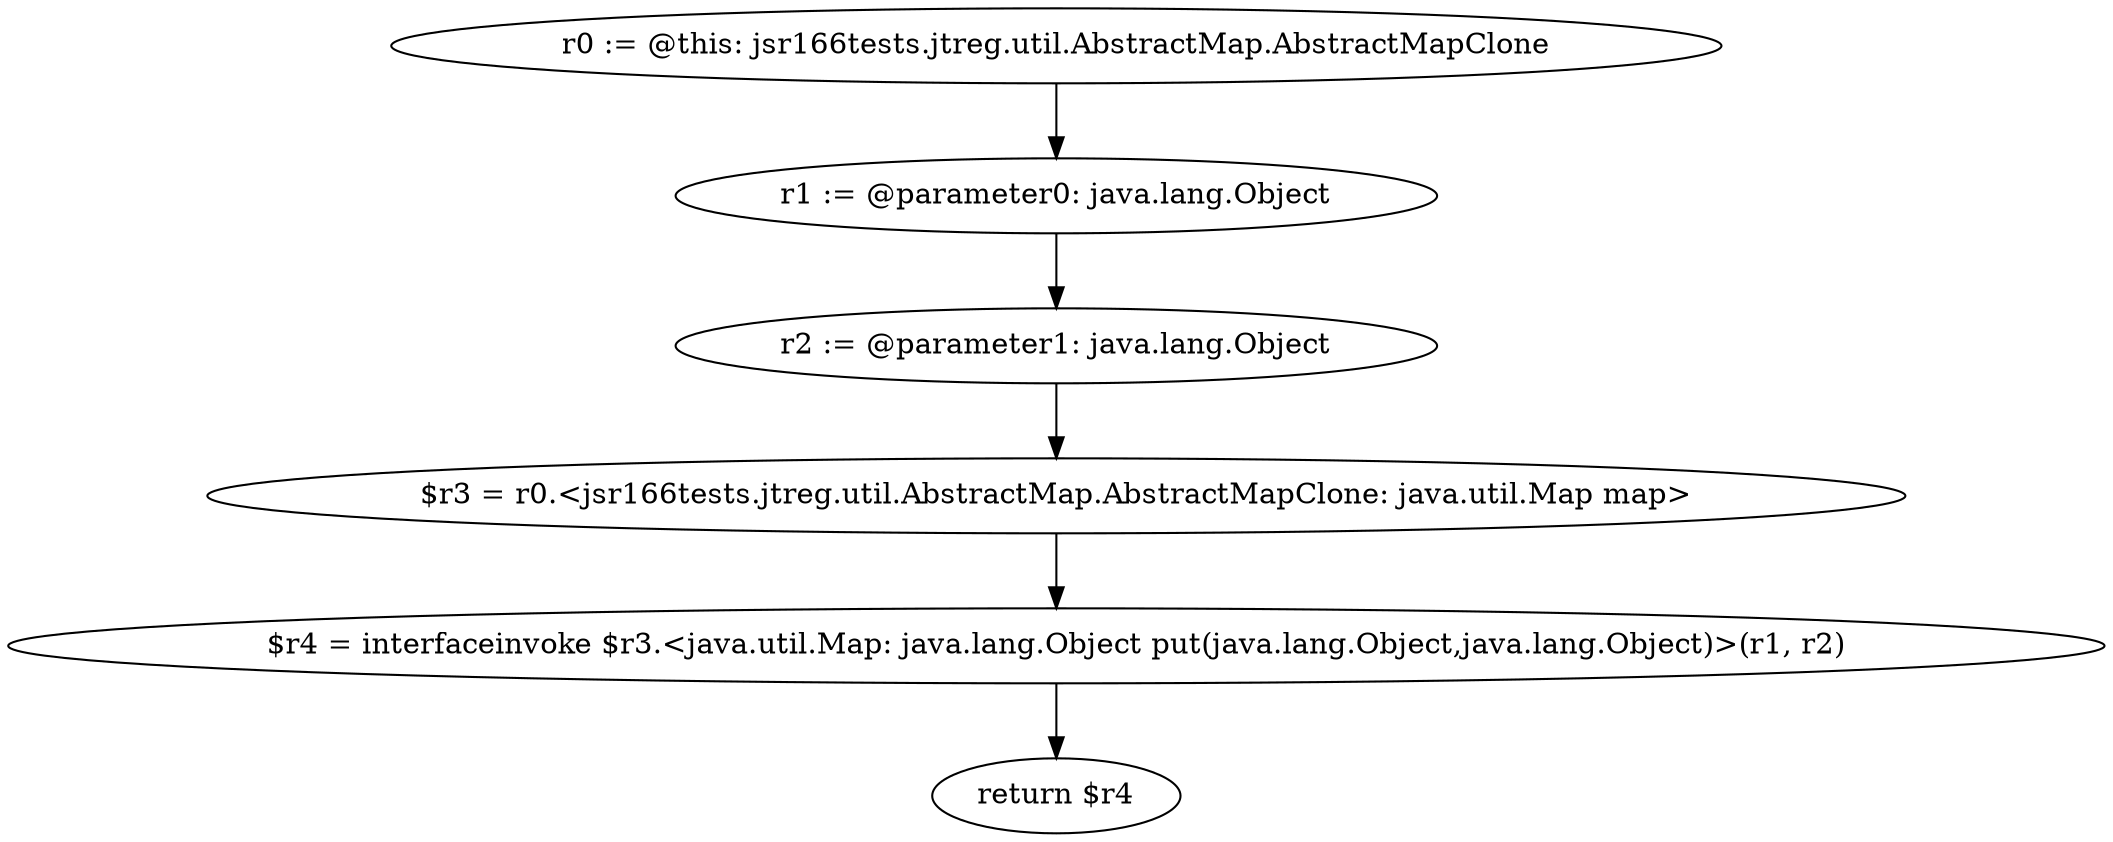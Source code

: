 digraph "unitGraph" {
    "r0 := @this: jsr166tests.jtreg.util.AbstractMap.AbstractMapClone"
    "r1 := @parameter0: java.lang.Object"
    "r2 := @parameter1: java.lang.Object"
    "$r3 = r0.<jsr166tests.jtreg.util.AbstractMap.AbstractMapClone: java.util.Map map>"
    "$r4 = interfaceinvoke $r3.<java.util.Map: java.lang.Object put(java.lang.Object,java.lang.Object)>(r1, r2)"
    "return $r4"
    "r0 := @this: jsr166tests.jtreg.util.AbstractMap.AbstractMapClone"->"r1 := @parameter0: java.lang.Object";
    "r1 := @parameter0: java.lang.Object"->"r2 := @parameter1: java.lang.Object";
    "r2 := @parameter1: java.lang.Object"->"$r3 = r0.<jsr166tests.jtreg.util.AbstractMap.AbstractMapClone: java.util.Map map>";
    "$r3 = r0.<jsr166tests.jtreg.util.AbstractMap.AbstractMapClone: java.util.Map map>"->"$r4 = interfaceinvoke $r3.<java.util.Map: java.lang.Object put(java.lang.Object,java.lang.Object)>(r1, r2)";
    "$r4 = interfaceinvoke $r3.<java.util.Map: java.lang.Object put(java.lang.Object,java.lang.Object)>(r1, r2)"->"return $r4";
}
